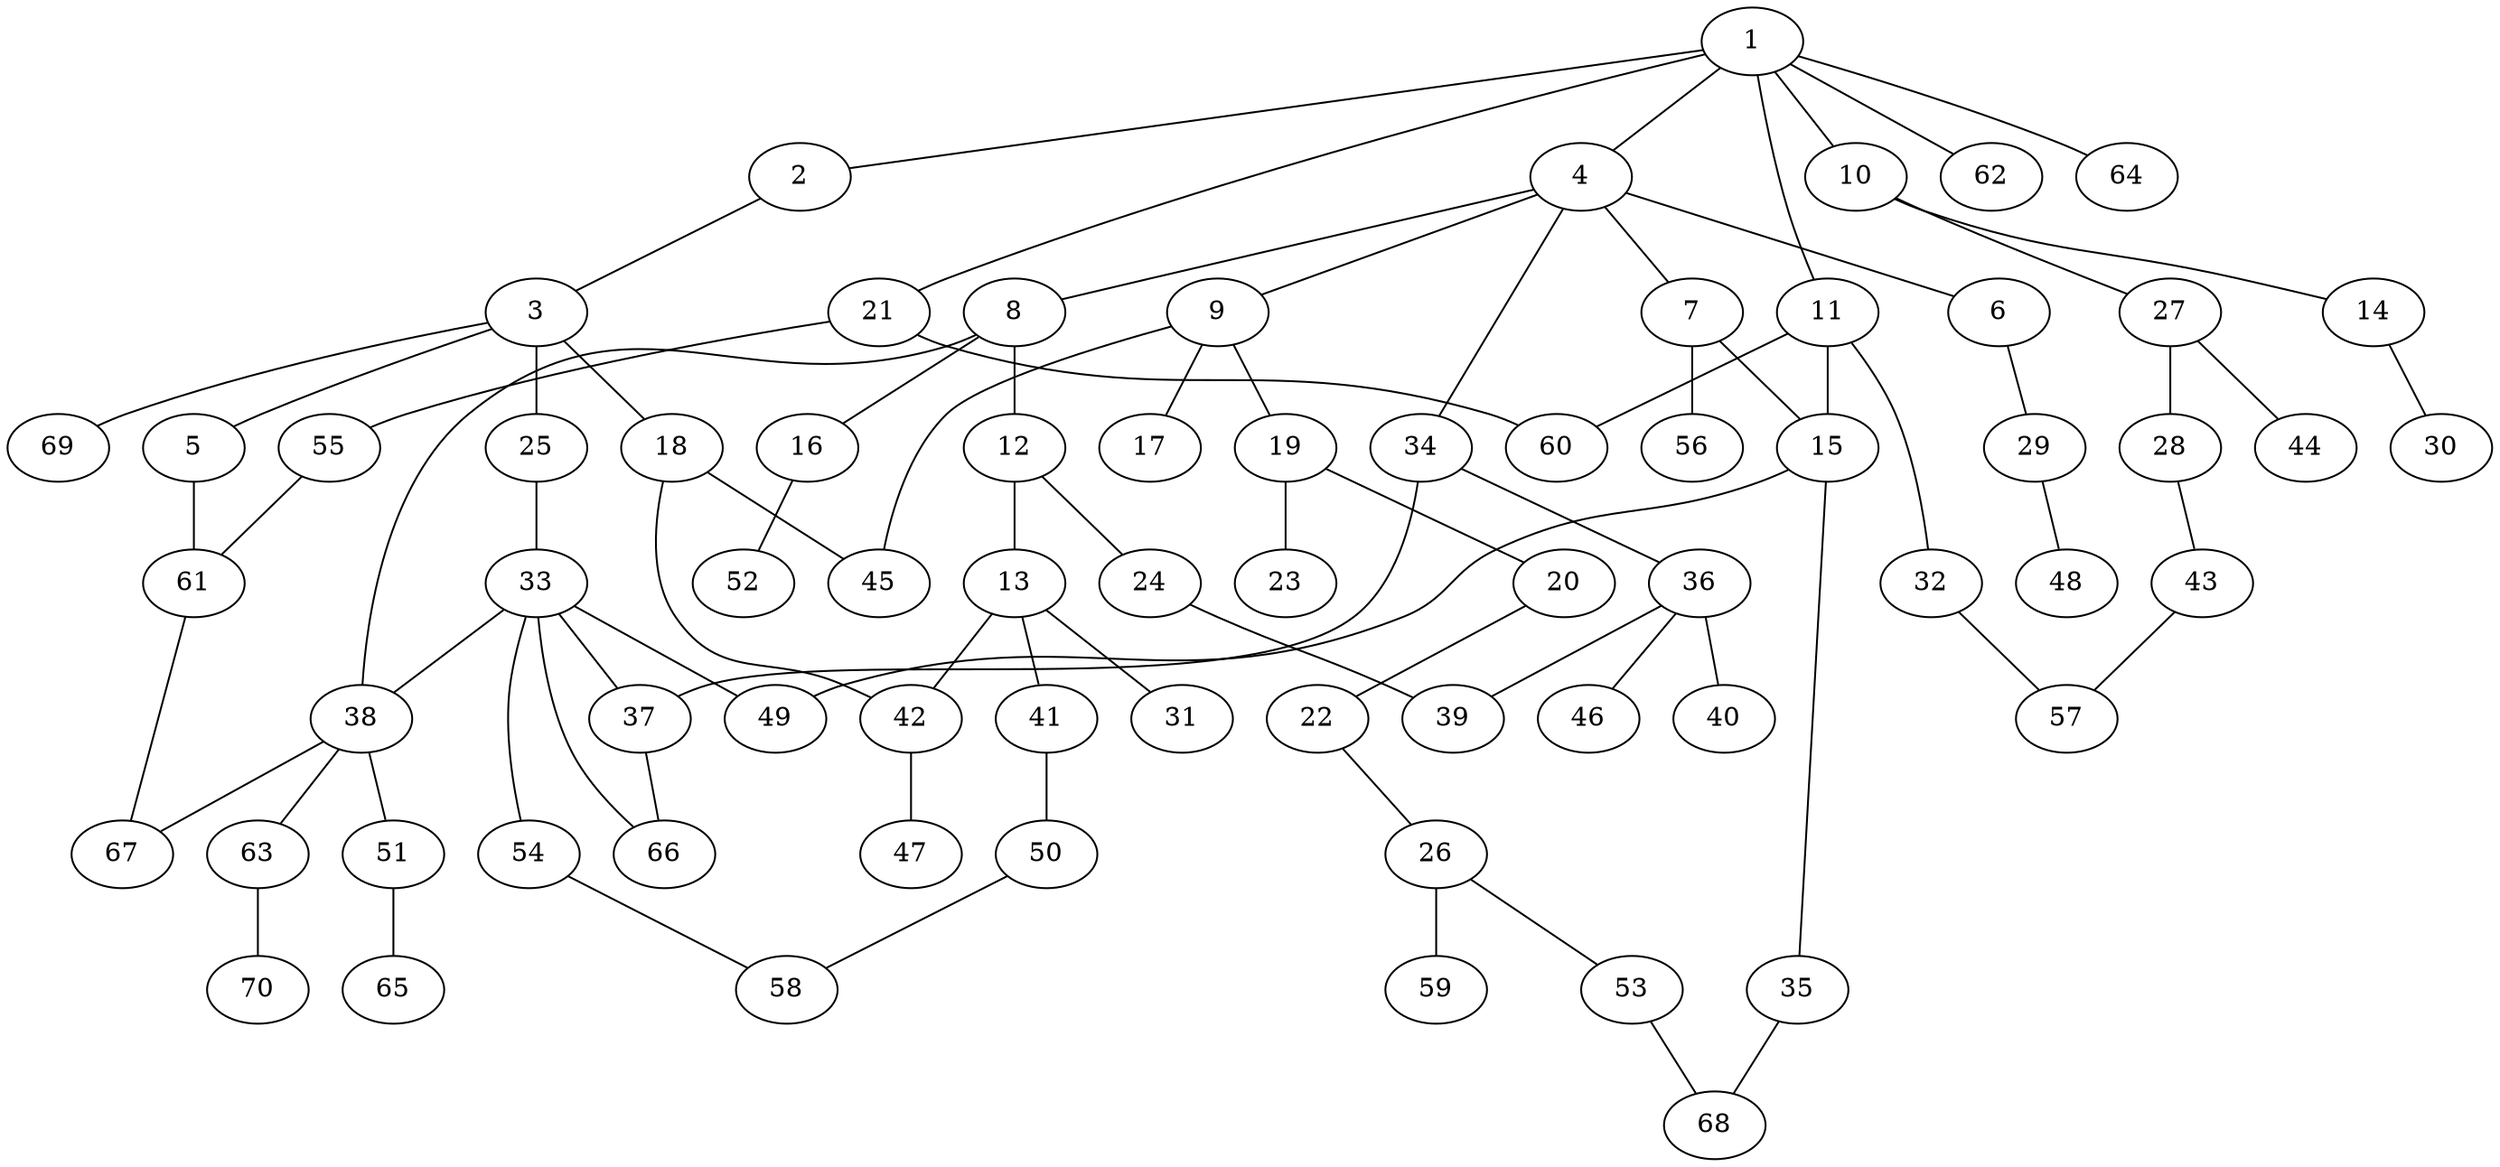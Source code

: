 graph graphname {1--2
1--4
1--10
1--11
1--21
1--62
1--64
2--3
3--5
3--18
3--25
3--69
4--6
4--7
4--8
4--9
4--34
5--61
6--29
7--15
7--56
8--12
8--16
8--38
9--17
9--19
9--45
10--14
10--27
11--15
11--32
11--60
12--13
12--24
13--31
13--41
13--42
14--30
15--35
15--49
16--52
18--42
18--45
19--20
19--23
20--22
21--55
21--60
22--26
24--39
25--33
26--53
26--59
27--28
27--44
28--43
29--48
32--57
33--37
33--38
33--49
33--54
33--66
34--36
34--37
35--68
36--39
36--40
36--46
37--66
38--51
38--63
38--67
41--50
42--47
43--57
50--58
51--65
53--68
54--58
55--61
61--67
63--70
}